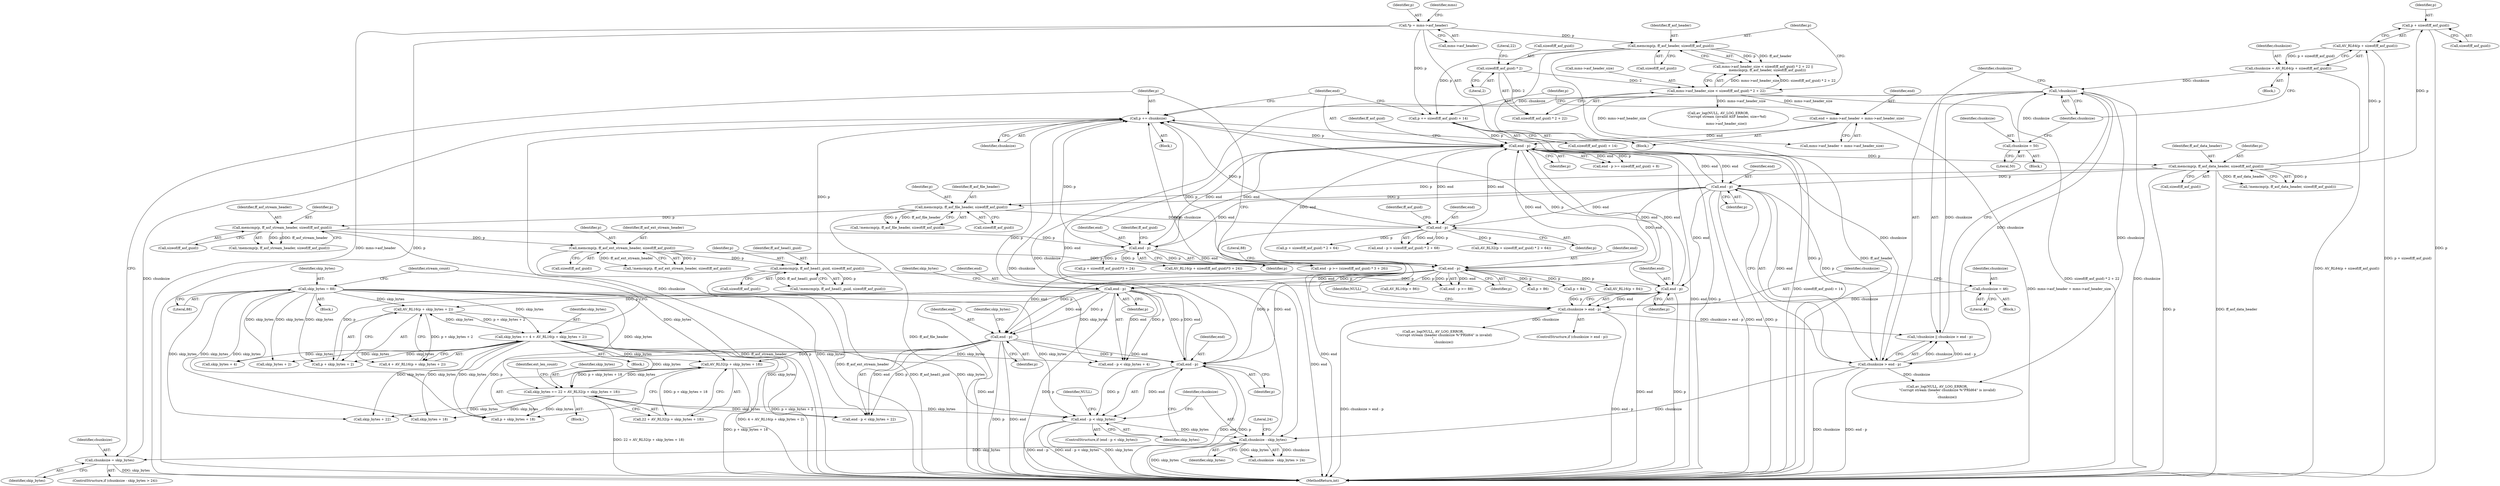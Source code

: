 digraph "0_FFmpeg_cced03dd667a5df6df8fd40d8de0bff477ee02e8@pointer" {
"1000192" [label="(Call,p + sizeof(ff_asf_guid))"];
"1000178" [label="(Call,memcmp(p, ff_asf_data_header, sizeof(ff_asf_guid)))"];
"1000167" [label="(Call,end - p)"];
"1000508" [label="(Call,end - p)"];
"1000202" [label="(Call,end - p)"];
"1000496" [label="(Call,memcmp(p, ff_asf_head1_guid, sizeof(ff_asf_guid)))"];
"1000382" [label="(Call,memcmp(p, ff_asf_ext_stream_header, sizeof(ff_asf_guid)))"];
"1000274" [label="(Call,memcmp(p, ff_asf_stream_header, sizeof(ff_asf_guid)))"];
"1000215" [label="(Call,memcmp(p, ff_asf_file_header, sizeof(ff_asf_guid)))"];
"1000150" [label="(Call,end = mms->asf_header + mms->asf_header_size)"];
"1000125" [label="(Call,mms->asf_header_size < sizeof(ff_asf_guid) * 2 + 22)"];
"1000130" [label="(Call,sizeof(ff_asf_guid) * 2)"];
"1000473" [label="(Call,end - p)"];
"1000419" [label="(Call,end - p)"];
"1000390" [label="(Call,end - p)"];
"1000448" [label="(Call,end - p)"];
"1000282" [label="(Call,end - p)"];
"1000223" [label="(Call,end - p)"];
"1000519" [label="(Call,p += chunksize)"];
"1000200" [label="(Call,chunksize > end - p)"];
"1000198" [label="(Call,!chunksize)"];
"1000184" [label="(Call,chunksize = 50)"];
"1000189" [label="(Call,chunksize = AV_RL64(p + sizeof(ff_asf_guid)))"];
"1000191" [label="(Call,AV_RL64(p + sizeof(ff_asf_guid)))"];
"1000506" [label="(Call,chunksize > end - p)"];
"1000502" [label="(Call,chunksize = 46)"];
"1000490" [label="(Call,chunksize = skip_bytes)"];
"1000486" [label="(Call,chunksize - skip_bytes)"];
"1000472" [label="(Call,end - p < skip_bytes)"];
"1000410" [label="(Call,skip_bytes = 88)"];
"1000432" [label="(Call,skip_bytes += 4 + AV_RL16(p + skip_bytes + 2))"];
"1000436" [label="(Call,AV_RL16(p + skip_bytes + 2))"];
"1000461" [label="(Call,skip_bytes += 22 + AV_RL32(p + skip_bytes + 18))"];
"1000465" [label="(Call,AV_RL32(p + skip_bytes + 18))"];
"1000159" [label="(Call,p += sizeof(ff_asf_guid) + 14)"];
"1000135" [label="(Call,memcmp(p, ff_asf_header, sizeof(ff_asf_guid)))"];
"1000110" [label="(Call,*p = mms->asf_header)"];
"1000108" [label="(Block,)"];
"1000189" [label="(Call,chunksize = AV_RL64(p + sizeof(ff_asf_guid)))"];
"1000519" [label="(Call,p += chunksize)"];
"1000382" [label="(Call,memcmp(p, ff_asf_ext_stream_header, sizeof(ff_asf_guid)))"];
"1000274" [label="(Call,memcmp(p, ff_asf_stream_header, sizeof(ff_asf_guid)))"];
"1000391" [label="(Identifier,end)"];
"1000199" [label="(Identifier,chunksize)"];
"1000509" [label="(Identifier,end)"];
"1000197" [label="(Call,!chunksize || chunksize > end - p)"];
"1000288" [label="(Identifier,ff_asf_guid)"];
"1000120" [label="(Identifier,mms)"];
"1000295" [label="(Call,p + sizeof(ff_asf_guid)*3 + 24)"];
"1000180" [label="(Identifier,ff_asf_data_header)"];
"1000449" [label="(Identifier,end)"];
"1000475" [label="(Identifier,p)"];
"1000451" [label="(Call,skip_bytes + 22)"];
"1000506" [label="(Call,chunksize > end - p)"];
"1000191" [label="(Call,AV_RL64(p + sizeof(ff_asf_guid)))"];
"1000487" [label="(Identifier,chunksize)"];
"1000495" [label="(Call,!memcmp(p, ff_asf_head1_guid, sizeof(ff_asf_guid)))"];
"1000137" [label="(Identifier,ff_asf_header)"];
"1000131" [label="(Call,sizeof(ff_asf_guid))"];
"1000383" [label="(Identifier,p)"];
"1000485" [label="(Call,chunksize - skip_bytes > 24)"];
"1000492" [label="(Identifier,skip_bytes)"];
"1000505" [label="(ControlStructure,if (chunksize > end - p))"];
"1000161" [label="(Call,sizeof(ff_asf_guid) + 14)"];
"1000415" [label="(Identifier,stream_count)"];
"1000218" [label="(Call,sizeof(ff_asf_guid))"];
"1000134" [label="(Literal,22)"];
"1000444" [label="(Identifier,ext_len_count)"];
"1000491" [label="(Identifier,chunksize)"];
"1000436" [label="(Call,AV_RL16(p + skip_bytes + 2))"];
"1000188" [label="(Block,)"];
"1000433" [label="(Identifier,skip_bytes)"];
"1000206" [label="(Call,av_log(NULL, AV_LOG_ERROR,\n                   \"Corrupt stream (header chunksize %\"PRId64\" is invalid)\n\",\n                   chunksize))"];
"1000418" [label="(Call,end - p < skip_bytes + 4)"];
"1000466" [label="(Call,p + skip_bytes + 18)"];
"1000479" [label="(Identifier,NULL)"];
"1000437" [label="(Call,p + skip_bytes + 2)"];
"1000277" [label="(Call,sizeof(ff_asf_guid))"];
"1000502" [label="(Call,chunksize = 46)"];
"1000504" [label="(Literal,46)"];
"1000125" [label="(Call,mms->asf_header_size < sizeof(ff_asf_guid) * 2 + 22)"];
"1000513" [label="(Identifier,NULL)"];
"1000204" [label="(Identifier,p)"];
"1000405" [label="(Call,AV_RL16(p + 86))"];
"1000179" [label="(Identifier,p)"];
"1000461" [label="(Call,skip_bytes += 22 + AV_RL32(p + skip_bytes + 18))"];
"1000421" [label="(Identifier,p)"];
"1000136" [label="(Identifier,p)"];
"1000498" [label="(Identifier,ff_asf_head1_guid)"];
"1000275" [label="(Identifier,p)"];
"1000174" [label="(Block,)"];
"1000178" [label="(Call,memcmp(p, ff_asf_data_header, sizeof(ff_asf_guid)))"];
"1000422" [label="(Call,skip_bytes + 4)"];
"1000432" [label="(Call,skip_bytes += 4 + AV_RL16(p + skip_bytes + 2))"];
"1000150" [label="(Call,end = mms->asf_header + mms->asf_header_size)"];
"1000434" [label="(Call,4 + AV_RL16(p + skip_bytes + 2))"];
"1000389" [label="(Call,end - p >= 88)"];
"1000112" [label="(Call,mms->asf_header)"];
"1000200" [label="(Call,chunksize > end - p)"];
"1000159" [label="(Call,p += sizeof(ff_asf_guid) + 14)"];
"1000216" [label="(Identifier,p)"];
"1000450" [label="(Identifier,p)"];
"1000238" [label="(Call,p + sizeof(ff_asf_guid) * 2 + 64)"];
"1000224" [label="(Identifier,end)"];
"1000172" [label="(Identifier,ff_asf_guid)"];
"1000222" [label="(Call,end - p > sizeof(ff_asf_guid) * 2 + 68)"];
"1000217" [label="(Identifier,ff_asf_file_header)"];
"1000499" [label="(Call,sizeof(ff_asf_guid))"];
"1000201" [label="(Identifier,chunksize)"];
"1000393" [label="(Literal,88)"];
"1000169" [label="(Identifier,p)"];
"1000160" [label="(Identifier,p)"];
"1000521" [label="(Identifier,chunksize)"];
"1000126" [label="(Call,mms->asf_header_size)"];
"1000474" [label="(Identifier,end)"];
"1000448" [label="(Call,end - p)"];
"1000488" [label="(Identifier,skip_bytes)"];
"1000497" [label="(Identifier,p)"];
"1000130" [label="(Call,sizeof(ff_asf_guid) * 2)"];
"1000385" [label="(Call,sizeof(ff_asf_guid))"];
"1000184" [label="(Call,chunksize = 50)"];
"1000463" [label="(Call,22 + AV_RL32(p + skip_bytes + 18))"];
"1000439" [label="(Call,skip_bytes + 2)"];
"1000507" [label="(Identifier,chunksize)"];
"1000486" [label="(Call,chunksize - skip_bytes)"];
"1000392" [label="(Identifier,p)"];
"1000151" [label="(Identifier,end)"];
"1000237" [label="(Call,AV_RL32(p + sizeof(ff_asf_guid) * 2 + 64))"];
"1000110" [label="(Call,*p = mms->asf_header)"];
"1000166" [label="(Call,end - p >= sizeof(ff_asf_guid) + 8)"];
"1000133" [label="(Literal,2)"];
"1000141" [label="(Call,av_log(NULL, AV_LOG_ERROR,\n               \"Corrupt stream (invalid ASF header, size=%d)\n\",\n               mms->asf_header_size))"];
"1000193" [label="(Identifier,p)"];
"1000276" [label="(Identifier,ff_asf_stream_header)"];
"1000520" [label="(Identifier,p)"];
"1000129" [label="(Call,sizeof(ff_asf_guid) * 2 + 22)"];
"1000190" [label="(Identifier,chunksize)"];
"1000411" [label="(Identifier,skip_bytes)"];
"1000186" [label="(Literal,50)"];
"1000419" [label="(Call,end - p)"];
"1000406" [label="(Call,p + 86)"];
"1000510" [label="(Identifier,p)"];
"1000489" [label="(Literal,24)"];
"1000294" [label="(Call,AV_RL16(p + sizeof(ff_asf_guid)*3 + 24))"];
"1000198" [label="(Call,!chunksize)"];
"1000192" [label="(Call,p + sizeof(ff_asf_guid))"];
"1000183" [label="(Block,)"];
"1000214" [label="(Call,!memcmp(p, ff_asf_file_header, sizeof(ff_asf_guid)))"];
"1000185" [label="(Identifier,chunksize)"];
"1000501" [label="(Block,)"];
"1000203" [label="(Identifier,end)"];
"1000177" [label="(Call,!memcmp(p, ff_asf_data_header, sizeof(ff_asf_guid)))"];
"1000423" [label="(Identifier,skip_bytes)"];
"1000462" [label="(Identifier,skip_bytes)"];
"1000202" [label="(Call,end - p)"];
"1000468" [label="(Call,skip_bytes + 18)"];
"1000399" [label="(Call,p + 84)"];
"1000420" [label="(Identifier,end)"];
"1000452" [label="(Identifier,skip_bytes)"];
"1000503" [label="(Identifier,chunksize)"];
"1000496" [label="(Call,memcmp(p, ff_asf_head1_guid, sizeof(ff_asf_guid)))"];
"1000471" [label="(ControlStructure,if (end - p < skip_bytes))"];
"1000111" [label="(Identifier,p)"];
"1000283" [label="(Identifier,end)"];
"1000476" [label="(Identifier,skip_bytes)"];
"1000394" [label="(Block,)"];
"1000138" [label="(Call,sizeof(ff_asf_guid))"];
"1000410" [label="(Call,skip_bytes = 88)"];
"1000465" [label="(Call,AV_RL32(p + skip_bytes + 18))"];
"1000223" [label="(Call,end - p)"];
"1000167" [label="(Call,end - p)"];
"1000447" [label="(Call,end - p < skip_bytes + 22)"];
"1000194" [label="(Call,sizeof(ff_asf_guid))"];
"1000225" [label="(Identifier,p)"];
"1000124" [label="(Call,mms->asf_header_size < sizeof(ff_asf_guid) * 2 + 22 ||\n        memcmp(p, ff_asf_header, sizeof(ff_asf_guid)))"];
"1000284" [label="(Identifier,p)"];
"1000512" [label="(Call,av_log(NULL, AV_LOG_ERROR,\n                    \"Corrupt stream (header chunksize %\"PRId64\" is invalid)\n\",\n                    chunksize))"];
"1000135" [label="(Call,memcmp(p, ff_asf_header, sizeof(ff_asf_guid)))"];
"1000168" [label="(Identifier,end)"];
"1000398" [label="(Call,AV_RL16(p + 84))"];
"1000152" [label="(Call,mms->asf_header + mms->asf_header_size)"];
"1000281" [label="(Call,end - p >= (sizeof(ff_asf_guid) * 3 + 26))"];
"1000390" [label="(Call,end - p)"];
"1000282" [label="(Call,end - p)"];
"1000524" [label="(MethodReturn,int)"];
"1000273" [label="(Call,!memcmp(p, ff_asf_stream_header, sizeof(ff_asf_guid)))"];
"1000472" [label="(Call,end - p < skip_bytes)"];
"1000445" [label="(Block,)"];
"1000181" [label="(Call,sizeof(ff_asf_guid))"];
"1000381" [label="(Call,!memcmp(p, ff_asf_ext_stream_header, sizeof(ff_asf_guid)))"];
"1000384" [label="(Identifier,ff_asf_ext_stream_header)"];
"1000508" [label="(Call,end - p)"];
"1000484" [label="(ControlStructure,if (chunksize - skip_bytes > 24))"];
"1000473" [label="(Call,end - p)"];
"1000412" [label="(Literal,88)"];
"1000416" [label="(Block,)"];
"1000215" [label="(Call,memcmp(p, ff_asf_file_header, sizeof(ff_asf_guid)))"];
"1000229" [label="(Identifier,ff_asf_guid)"];
"1000490" [label="(Call,chunksize = skip_bytes)"];
"1000192" -> "1000191"  [label="AST: "];
"1000192" -> "1000194"  [label="CFG: "];
"1000193" -> "1000192"  [label="AST: "];
"1000194" -> "1000192"  [label="AST: "];
"1000191" -> "1000192"  [label="CFG: "];
"1000192" -> "1000524"  [label="DDG: p"];
"1000178" -> "1000192"  [label="DDG: p"];
"1000178" -> "1000177"  [label="AST: "];
"1000178" -> "1000181"  [label="CFG: "];
"1000179" -> "1000178"  [label="AST: "];
"1000180" -> "1000178"  [label="AST: "];
"1000181" -> "1000178"  [label="AST: "];
"1000177" -> "1000178"  [label="CFG: "];
"1000178" -> "1000524"  [label="DDG: p"];
"1000178" -> "1000524"  [label="DDG: ff_asf_data_header"];
"1000178" -> "1000177"  [label="DDG: p"];
"1000178" -> "1000177"  [label="DDG: ff_asf_data_header"];
"1000167" -> "1000178"  [label="DDG: p"];
"1000178" -> "1000191"  [label="DDG: p"];
"1000178" -> "1000202"  [label="DDG: p"];
"1000178" -> "1000215"  [label="DDG: p"];
"1000167" -> "1000166"  [label="AST: "];
"1000167" -> "1000169"  [label="CFG: "];
"1000168" -> "1000167"  [label="AST: "];
"1000169" -> "1000167"  [label="AST: "];
"1000172" -> "1000167"  [label="CFG: "];
"1000167" -> "1000524"  [label="DDG: end"];
"1000167" -> "1000524"  [label="DDG: p"];
"1000167" -> "1000166"  [label="DDG: end"];
"1000167" -> "1000166"  [label="DDG: p"];
"1000508" -> "1000167"  [label="DDG: end"];
"1000150" -> "1000167"  [label="DDG: end"];
"1000473" -> "1000167"  [label="DDG: end"];
"1000202" -> "1000167"  [label="DDG: end"];
"1000390" -> "1000167"  [label="DDG: end"];
"1000282" -> "1000167"  [label="DDG: end"];
"1000223" -> "1000167"  [label="DDG: end"];
"1000519" -> "1000167"  [label="DDG: p"];
"1000159" -> "1000167"  [label="DDG: p"];
"1000167" -> "1000202"  [label="DDG: end"];
"1000167" -> "1000223"  [label="DDG: end"];
"1000167" -> "1000282"  [label="DDG: end"];
"1000167" -> "1000390"  [label="DDG: end"];
"1000167" -> "1000508"  [label="DDG: end"];
"1000508" -> "1000506"  [label="AST: "];
"1000508" -> "1000510"  [label="CFG: "];
"1000509" -> "1000508"  [label="AST: "];
"1000510" -> "1000508"  [label="AST: "];
"1000506" -> "1000508"  [label="CFG: "];
"1000508" -> "1000524"  [label="DDG: end"];
"1000508" -> "1000524"  [label="DDG: p"];
"1000508" -> "1000506"  [label="DDG: end"];
"1000508" -> "1000506"  [label="DDG: p"];
"1000202" -> "1000508"  [label="DDG: end"];
"1000496" -> "1000508"  [label="DDG: p"];
"1000508" -> "1000519"  [label="DDG: p"];
"1000202" -> "1000200"  [label="AST: "];
"1000202" -> "1000204"  [label="CFG: "];
"1000203" -> "1000202"  [label="AST: "];
"1000204" -> "1000202"  [label="AST: "];
"1000200" -> "1000202"  [label="CFG: "];
"1000202" -> "1000524"  [label="DDG: end"];
"1000202" -> "1000524"  [label="DDG: p"];
"1000202" -> "1000200"  [label="DDG: end"];
"1000202" -> "1000200"  [label="DDG: p"];
"1000202" -> "1000215"  [label="DDG: p"];
"1000202" -> "1000223"  [label="DDG: end"];
"1000202" -> "1000282"  [label="DDG: end"];
"1000202" -> "1000390"  [label="DDG: end"];
"1000496" -> "1000495"  [label="AST: "];
"1000496" -> "1000499"  [label="CFG: "];
"1000497" -> "1000496"  [label="AST: "];
"1000498" -> "1000496"  [label="AST: "];
"1000499" -> "1000496"  [label="AST: "];
"1000495" -> "1000496"  [label="CFG: "];
"1000496" -> "1000524"  [label="DDG: ff_asf_head1_guid"];
"1000496" -> "1000495"  [label="DDG: p"];
"1000496" -> "1000495"  [label="DDG: ff_asf_head1_guid"];
"1000382" -> "1000496"  [label="DDG: p"];
"1000496" -> "1000519"  [label="DDG: p"];
"1000382" -> "1000381"  [label="AST: "];
"1000382" -> "1000385"  [label="CFG: "];
"1000383" -> "1000382"  [label="AST: "];
"1000384" -> "1000382"  [label="AST: "];
"1000385" -> "1000382"  [label="AST: "];
"1000381" -> "1000382"  [label="CFG: "];
"1000382" -> "1000524"  [label="DDG: ff_asf_ext_stream_header"];
"1000382" -> "1000381"  [label="DDG: p"];
"1000382" -> "1000381"  [label="DDG: ff_asf_ext_stream_header"];
"1000274" -> "1000382"  [label="DDG: p"];
"1000382" -> "1000390"  [label="DDG: p"];
"1000274" -> "1000273"  [label="AST: "];
"1000274" -> "1000277"  [label="CFG: "];
"1000275" -> "1000274"  [label="AST: "];
"1000276" -> "1000274"  [label="AST: "];
"1000277" -> "1000274"  [label="AST: "];
"1000273" -> "1000274"  [label="CFG: "];
"1000274" -> "1000524"  [label="DDG: ff_asf_stream_header"];
"1000274" -> "1000273"  [label="DDG: p"];
"1000274" -> "1000273"  [label="DDG: ff_asf_stream_header"];
"1000215" -> "1000274"  [label="DDG: p"];
"1000274" -> "1000282"  [label="DDG: p"];
"1000215" -> "1000214"  [label="AST: "];
"1000215" -> "1000218"  [label="CFG: "];
"1000216" -> "1000215"  [label="AST: "];
"1000217" -> "1000215"  [label="AST: "];
"1000218" -> "1000215"  [label="AST: "];
"1000214" -> "1000215"  [label="CFG: "];
"1000215" -> "1000524"  [label="DDG: ff_asf_file_header"];
"1000215" -> "1000214"  [label="DDG: p"];
"1000215" -> "1000214"  [label="DDG: ff_asf_file_header"];
"1000215" -> "1000223"  [label="DDG: p"];
"1000150" -> "1000108"  [label="AST: "];
"1000150" -> "1000152"  [label="CFG: "];
"1000151" -> "1000150"  [label="AST: "];
"1000152" -> "1000150"  [label="AST: "];
"1000160" -> "1000150"  [label="CFG: "];
"1000150" -> "1000524"  [label="DDG: mms->asf_header + mms->asf_header_size"];
"1000125" -> "1000150"  [label="DDG: mms->asf_header_size"];
"1000125" -> "1000124"  [label="AST: "];
"1000125" -> "1000129"  [label="CFG: "];
"1000126" -> "1000125"  [label="AST: "];
"1000129" -> "1000125"  [label="AST: "];
"1000136" -> "1000125"  [label="CFG: "];
"1000124" -> "1000125"  [label="CFG: "];
"1000125" -> "1000524"  [label="DDG: sizeof(ff_asf_guid) * 2 + 22"];
"1000125" -> "1000124"  [label="DDG: mms->asf_header_size"];
"1000125" -> "1000124"  [label="DDG: sizeof(ff_asf_guid) * 2 + 22"];
"1000130" -> "1000125"  [label="DDG: 2"];
"1000125" -> "1000141"  [label="DDG: mms->asf_header_size"];
"1000125" -> "1000152"  [label="DDG: mms->asf_header_size"];
"1000130" -> "1000129"  [label="AST: "];
"1000130" -> "1000133"  [label="CFG: "];
"1000131" -> "1000130"  [label="AST: "];
"1000133" -> "1000130"  [label="AST: "];
"1000134" -> "1000130"  [label="CFG: "];
"1000130" -> "1000129"  [label="DDG: 2"];
"1000473" -> "1000472"  [label="AST: "];
"1000473" -> "1000475"  [label="CFG: "];
"1000474" -> "1000473"  [label="AST: "];
"1000475" -> "1000473"  [label="AST: "];
"1000476" -> "1000473"  [label="CFG: "];
"1000473" -> "1000524"  [label="DDG: end"];
"1000473" -> "1000524"  [label="DDG: p"];
"1000473" -> "1000472"  [label="DDG: end"];
"1000473" -> "1000472"  [label="DDG: p"];
"1000419" -> "1000473"  [label="DDG: end"];
"1000419" -> "1000473"  [label="DDG: p"];
"1000448" -> "1000473"  [label="DDG: end"];
"1000448" -> "1000473"  [label="DDG: p"];
"1000390" -> "1000473"  [label="DDG: end"];
"1000390" -> "1000473"  [label="DDG: p"];
"1000473" -> "1000519"  [label="DDG: p"];
"1000419" -> "1000418"  [label="AST: "];
"1000419" -> "1000421"  [label="CFG: "];
"1000420" -> "1000419"  [label="AST: "];
"1000421" -> "1000419"  [label="AST: "];
"1000423" -> "1000419"  [label="CFG: "];
"1000419" -> "1000524"  [label="DDG: end"];
"1000419" -> "1000524"  [label="DDG: p"];
"1000419" -> "1000418"  [label="DDG: end"];
"1000419" -> "1000418"  [label="DDG: p"];
"1000390" -> "1000419"  [label="DDG: end"];
"1000390" -> "1000419"  [label="DDG: p"];
"1000419" -> "1000436"  [label="DDG: p"];
"1000419" -> "1000437"  [label="DDG: p"];
"1000419" -> "1000448"  [label="DDG: end"];
"1000419" -> "1000448"  [label="DDG: p"];
"1000390" -> "1000389"  [label="AST: "];
"1000390" -> "1000392"  [label="CFG: "];
"1000391" -> "1000390"  [label="AST: "];
"1000392" -> "1000390"  [label="AST: "];
"1000393" -> "1000390"  [label="CFG: "];
"1000390" -> "1000389"  [label="DDG: end"];
"1000390" -> "1000389"  [label="DDG: p"];
"1000390" -> "1000398"  [label="DDG: p"];
"1000390" -> "1000399"  [label="DDG: p"];
"1000390" -> "1000405"  [label="DDG: p"];
"1000390" -> "1000406"  [label="DDG: p"];
"1000390" -> "1000448"  [label="DDG: end"];
"1000390" -> "1000448"  [label="DDG: p"];
"1000390" -> "1000519"  [label="DDG: p"];
"1000448" -> "1000447"  [label="AST: "];
"1000448" -> "1000450"  [label="CFG: "];
"1000449" -> "1000448"  [label="AST: "];
"1000450" -> "1000448"  [label="AST: "];
"1000452" -> "1000448"  [label="CFG: "];
"1000448" -> "1000524"  [label="DDG: p"];
"1000448" -> "1000524"  [label="DDG: end"];
"1000448" -> "1000447"  [label="DDG: end"];
"1000448" -> "1000447"  [label="DDG: p"];
"1000448" -> "1000465"  [label="DDG: p"];
"1000448" -> "1000466"  [label="DDG: p"];
"1000282" -> "1000281"  [label="AST: "];
"1000282" -> "1000284"  [label="CFG: "];
"1000283" -> "1000282"  [label="AST: "];
"1000284" -> "1000282"  [label="AST: "];
"1000288" -> "1000282"  [label="CFG: "];
"1000282" -> "1000524"  [label="DDG: end"];
"1000282" -> "1000281"  [label="DDG: end"];
"1000282" -> "1000281"  [label="DDG: p"];
"1000282" -> "1000294"  [label="DDG: p"];
"1000282" -> "1000295"  [label="DDG: p"];
"1000282" -> "1000519"  [label="DDG: p"];
"1000223" -> "1000222"  [label="AST: "];
"1000223" -> "1000225"  [label="CFG: "];
"1000224" -> "1000223"  [label="AST: "];
"1000225" -> "1000223"  [label="AST: "];
"1000229" -> "1000223"  [label="CFG: "];
"1000223" -> "1000524"  [label="DDG: end"];
"1000223" -> "1000222"  [label="DDG: end"];
"1000223" -> "1000222"  [label="DDG: p"];
"1000223" -> "1000237"  [label="DDG: p"];
"1000223" -> "1000238"  [label="DDG: p"];
"1000223" -> "1000519"  [label="DDG: p"];
"1000519" -> "1000174"  [label="AST: "];
"1000519" -> "1000521"  [label="CFG: "];
"1000520" -> "1000519"  [label="AST: "];
"1000521" -> "1000519"  [label="AST: "];
"1000168" -> "1000519"  [label="CFG: "];
"1000519" -> "1000524"  [label="DDG: chunksize"];
"1000200" -> "1000519"  [label="DDG: chunksize"];
"1000506" -> "1000519"  [label="DDG: chunksize"];
"1000490" -> "1000519"  [label="DDG: chunksize"];
"1000198" -> "1000519"  [label="DDG: chunksize"];
"1000486" -> "1000519"  [label="DDG: chunksize"];
"1000200" -> "1000197"  [label="AST: "];
"1000201" -> "1000200"  [label="AST: "];
"1000197" -> "1000200"  [label="CFG: "];
"1000200" -> "1000524"  [label="DDG: chunksize"];
"1000200" -> "1000524"  [label="DDG: end - p"];
"1000200" -> "1000197"  [label="DDG: chunksize"];
"1000200" -> "1000197"  [label="DDG: end - p"];
"1000198" -> "1000200"  [label="DDG: chunksize"];
"1000200" -> "1000206"  [label="DDG: chunksize"];
"1000200" -> "1000486"  [label="DDG: chunksize"];
"1000198" -> "1000197"  [label="AST: "];
"1000198" -> "1000199"  [label="CFG: "];
"1000199" -> "1000198"  [label="AST: "];
"1000201" -> "1000198"  [label="CFG: "];
"1000197" -> "1000198"  [label="CFG: "];
"1000198" -> "1000524"  [label="DDG: chunksize"];
"1000198" -> "1000197"  [label="DDG: chunksize"];
"1000184" -> "1000198"  [label="DDG: chunksize"];
"1000189" -> "1000198"  [label="DDG: chunksize"];
"1000198" -> "1000206"  [label="DDG: chunksize"];
"1000198" -> "1000486"  [label="DDG: chunksize"];
"1000184" -> "1000183"  [label="AST: "];
"1000184" -> "1000186"  [label="CFG: "];
"1000185" -> "1000184"  [label="AST: "];
"1000186" -> "1000184"  [label="AST: "];
"1000199" -> "1000184"  [label="CFG: "];
"1000189" -> "1000188"  [label="AST: "];
"1000189" -> "1000191"  [label="CFG: "];
"1000190" -> "1000189"  [label="AST: "];
"1000191" -> "1000189"  [label="AST: "];
"1000199" -> "1000189"  [label="CFG: "];
"1000189" -> "1000524"  [label="DDG: AV_RL64(p + sizeof(ff_asf_guid))"];
"1000191" -> "1000189"  [label="DDG: p + sizeof(ff_asf_guid)"];
"1000191" -> "1000524"  [label="DDG: p + sizeof(ff_asf_guid)"];
"1000506" -> "1000505"  [label="AST: "];
"1000507" -> "1000506"  [label="AST: "];
"1000513" -> "1000506"  [label="CFG: "];
"1000520" -> "1000506"  [label="CFG: "];
"1000506" -> "1000524"  [label="DDG: chunksize > end - p"];
"1000506" -> "1000524"  [label="DDG: end - p"];
"1000506" -> "1000197"  [label="DDG: chunksize > end - p"];
"1000502" -> "1000506"  [label="DDG: chunksize"];
"1000506" -> "1000512"  [label="DDG: chunksize"];
"1000502" -> "1000501"  [label="AST: "];
"1000502" -> "1000504"  [label="CFG: "];
"1000503" -> "1000502"  [label="AST: "];
"1000504" -> "1000502"  [label="AST: "];
"1000507" -> "1000502"  [label="CFG: "];
"1000490" -> "1000484"  [label="AST: "];
"1000490" -> "1000492"  [label="CFG: "];
"1000491" -> "1000490"  [label="AST: "];
"1000492" -> "1000490"  [label="AST: "];
"1000520" -> "1000490"  [label="CFG: "];
"1000490" -> "1000524"  [label="DDG: skip_bytes"];
"1000486" -> "1000490"  [label="DDG: skip_bytes"];
"1000486" -> "1000485"  [label="AST: "];
"1000486" -> "1000488"  [label="CFG: "];
"1000487" -> "1000486"  [label="AST: "];
"1000488" -> "1000486"  [label="AST: "];
"1000489" -> "1000486"  [label="CFG: "];
"1000486" -> "1000524"  [label="DDG: skip_bytes"];
"1000486" -> "1000485"  [label="DDG: chunksize"];
"1000486" -> "1000485"  [label="DDG: skip_bytes"];
"1000472" -> "1000486"  [label="DDG: skip_bytes"];
"1000472" -> "1000471"  [label="AST: "];
"1000472" -> "1000476"  [label="CFG: "];
"1000476" -> "1000472"  [label="AST: "];
"1000479" -> "1000472"  [label="CFG: "];
"1000487" -> "1000472"  [label="CFG: "];
"1000472" -> "1000524"  [label="DDG: end - p < skip_bytes"];
"1000472" -> "1000524"  [label="DDG: skip_bytes"];
"1000472" -> "1000524"  [label="DDG: end - p"];
"1000410" -> "1000472"  [label="DDG: skip_bytes"];
"1000432" -> "1000472"  [label="DDG: skip_bytes"];
"1000461" -> "1000472"  [label="DDG: skip_bytes"];
"1000410" -> "1000394"  [label="AST: "];
"1000410" -> "1000412"  [label="CFG: "];
"1000411" -> "1000410"  [label="AST: "];
"1000412" -> "1000410"  [label="AST: "];
"1000415" -> "1000410"  [label="CFG: "];
"1000410" -> "1000418"  [label="DDG: skip_bytes"];
"1000410" -> "1000422"  [label="DDG: skip_bytes"];
"1000410" -> "1000432"  [label="DDG: skip_bytes"];
"1000410" -> "1000436"  [label="DDG: skip_bytes"];
"1000410" -> "1000437"  [label="DDG: skip_bytes"];
"1000410" -> "1000439"  [label="DDG: skip_bytes"];
"1000410" -> "1000447"  [label="DDG: skip_bytes"];
"1000410" -> "1000451"  [label="DDG: skip_bytes"];
"1000410" -> "1000461"  [label="DDG: skip_bytes"];
"1000410" -> "1000465"  [label="DDG: skip_bytes"];
"1000410" -> "1000466"  [label="DDG: skip_bytes"];
"1000410" -> "1000468"  [label="DDG: skip_bytes"];
"1000432" -> "1000416"  [label="AST: "];
"1000432" -> "1000434"  [label="CFG: "];
"1000433" -> "1000432"  [label="AST: "];
"1000434" -> "1000432"  [label="AST: "];
"1000415" -> "1000432"  [label="CFG: "];
"1000432" -> "1000524"  [label="DDG: 4 + AV_RL16(p + skip_bytes + 2)"];
"1000432" -> "1000418"  [label="DDG: skip_bytes"];
"1000432" -> "1000422"  [label="DDG: skip_bytes"];
"1000436" -> "1000432"  [label="DDG: p + skip_bytes + 2"];
"1000432" -> "1000436"  [label="DDG: skip_bytes"];
"1000432" -> "1000437"  [label="DDG: skip_bytes"];
"1000432" -> "1000439"  [label="DDG: skip_bytes"];
"1000432" -> "1000447"  [label="DDG: skip_bytes"];
"1000432" -> "1000451"  [label="DDG: skip_bytes"];
"1000432" -> "1000461"  [label="DDG: skip_bytes"];
"1000432" -> "1000465"  [label="DDG: skip_bytes"];
"1000432" -> "1000466"  [label="DDG: skip_bytes"];
"1000432" -> "1000468"  [label="DDG: skip_bytes"];
"1000436" -> "1000434"  [label="AST: "];
"1000436" -> "1000437"  [label="CFG: "];
"1000437" -> "1000436"  [label="AST: "];
"1000434" -> "1000436"  [label="CFG: "];
"1000436" -> "1000524"  [label="DDG: p + skip_bytes + 2"];
"1000436" -> "1000434"  [label="DDG: p + skip_bytes + 2"];
"1000461" -> "1000445"  [label="AST: "];
"1000461" -> "1000463"  [label="CFG: "];
"1000462" -> "1000461"  [label="AST: "];
"1000463" -> "1000461"  [label="AST: "];
"1000444" -> "1000461"  [label="CFG: "];
"1000461" -> "1000524"  [label="DDG: 22 + AV_RL32(p + skip_bytes + 18)"];
"1000461" -> "1000447"  [label="DDG: skip_bytes"];
"1000461" -> "1000451"  [label="DDG: skip_bytes"];
"1000465" -> "1000461"  [label="DDG: p + skip_bytes + 18"];
"1000461" -> "1000465"  [label="DDG: skip_bytes"];
"1000461" -> "1000466"  [label="DDG: skip_bytes"];
"1000461" -> "1000468"  [label="DDG: skip_bytes"];
"1000465" -> "1000463"  [label="AST: "];
"1000465" -> "1000466"  [label="CFG: "];
"1000466" -> "1000465"  [label="AST: "];
"1000463" -> "1000465"  [label="CFG: "];
"1000465" -> "1000524"  [label="DDG: p + skip_bytes + 18"];
"1000465" -> "1000463"  [label="DDG: p + skip_bytes + 18"];
"1000159" -> "1000108"  [label="AST: "];
"1000159" -> "1000161"  [label="CFG: "];
"1000160" -> "1000159"  [label="AST: "];
"1000161" -> "1000159"  [label="AST: "];
"1000168" -> "1000159"  [label="CFG: "];
"1000159" -> "1000524"  [label="DDG: sizeof(ff_asf_guid) + 14"];
"1000135" -> "1000159"  [label="DDG: p"];
"1000110" -> "1000159"  [label="DDG: p"];
"1000135" -> "1000124"  [label="AST: "];
"1000135" -> "1000138"  [label="CFG: "];
"1000136" -> "1000135"  [label="AST: "];
"1000137" -> "1000135"  [label="AST: "];
"1000138" -> "1000135"  [label="AST: "];
"1000124" -> "1000135"  [label="CFG: "];
"1000135" -> "1000524"  [label="DDG: p"];
"1000135" -> "1000524"  [label="DDG: ff_asf_header"];
"1000135" -> "1000124"  [label="DDG: p"];
"1000135" -> "1000124"  [label="DDG: ff_asf_header"];
"1000110" -> "1000135"  [label="DDG: p"];
"1000110" -> "1000108"  [label="AST: "];
"1000110" -> "1000112"  [label="CFG: "];
"1000111" -> "1000110"  [label="AST: "];
"1000112" -> "1000110"  [label="AST: "];
"1000120" -> "1000110"  [label="CFG: "];
"1000110" -> "1000524"  [label="DDG: mms->asf_header"];
"1000110" -> "1000524"  [label="DDG: p"];
}
